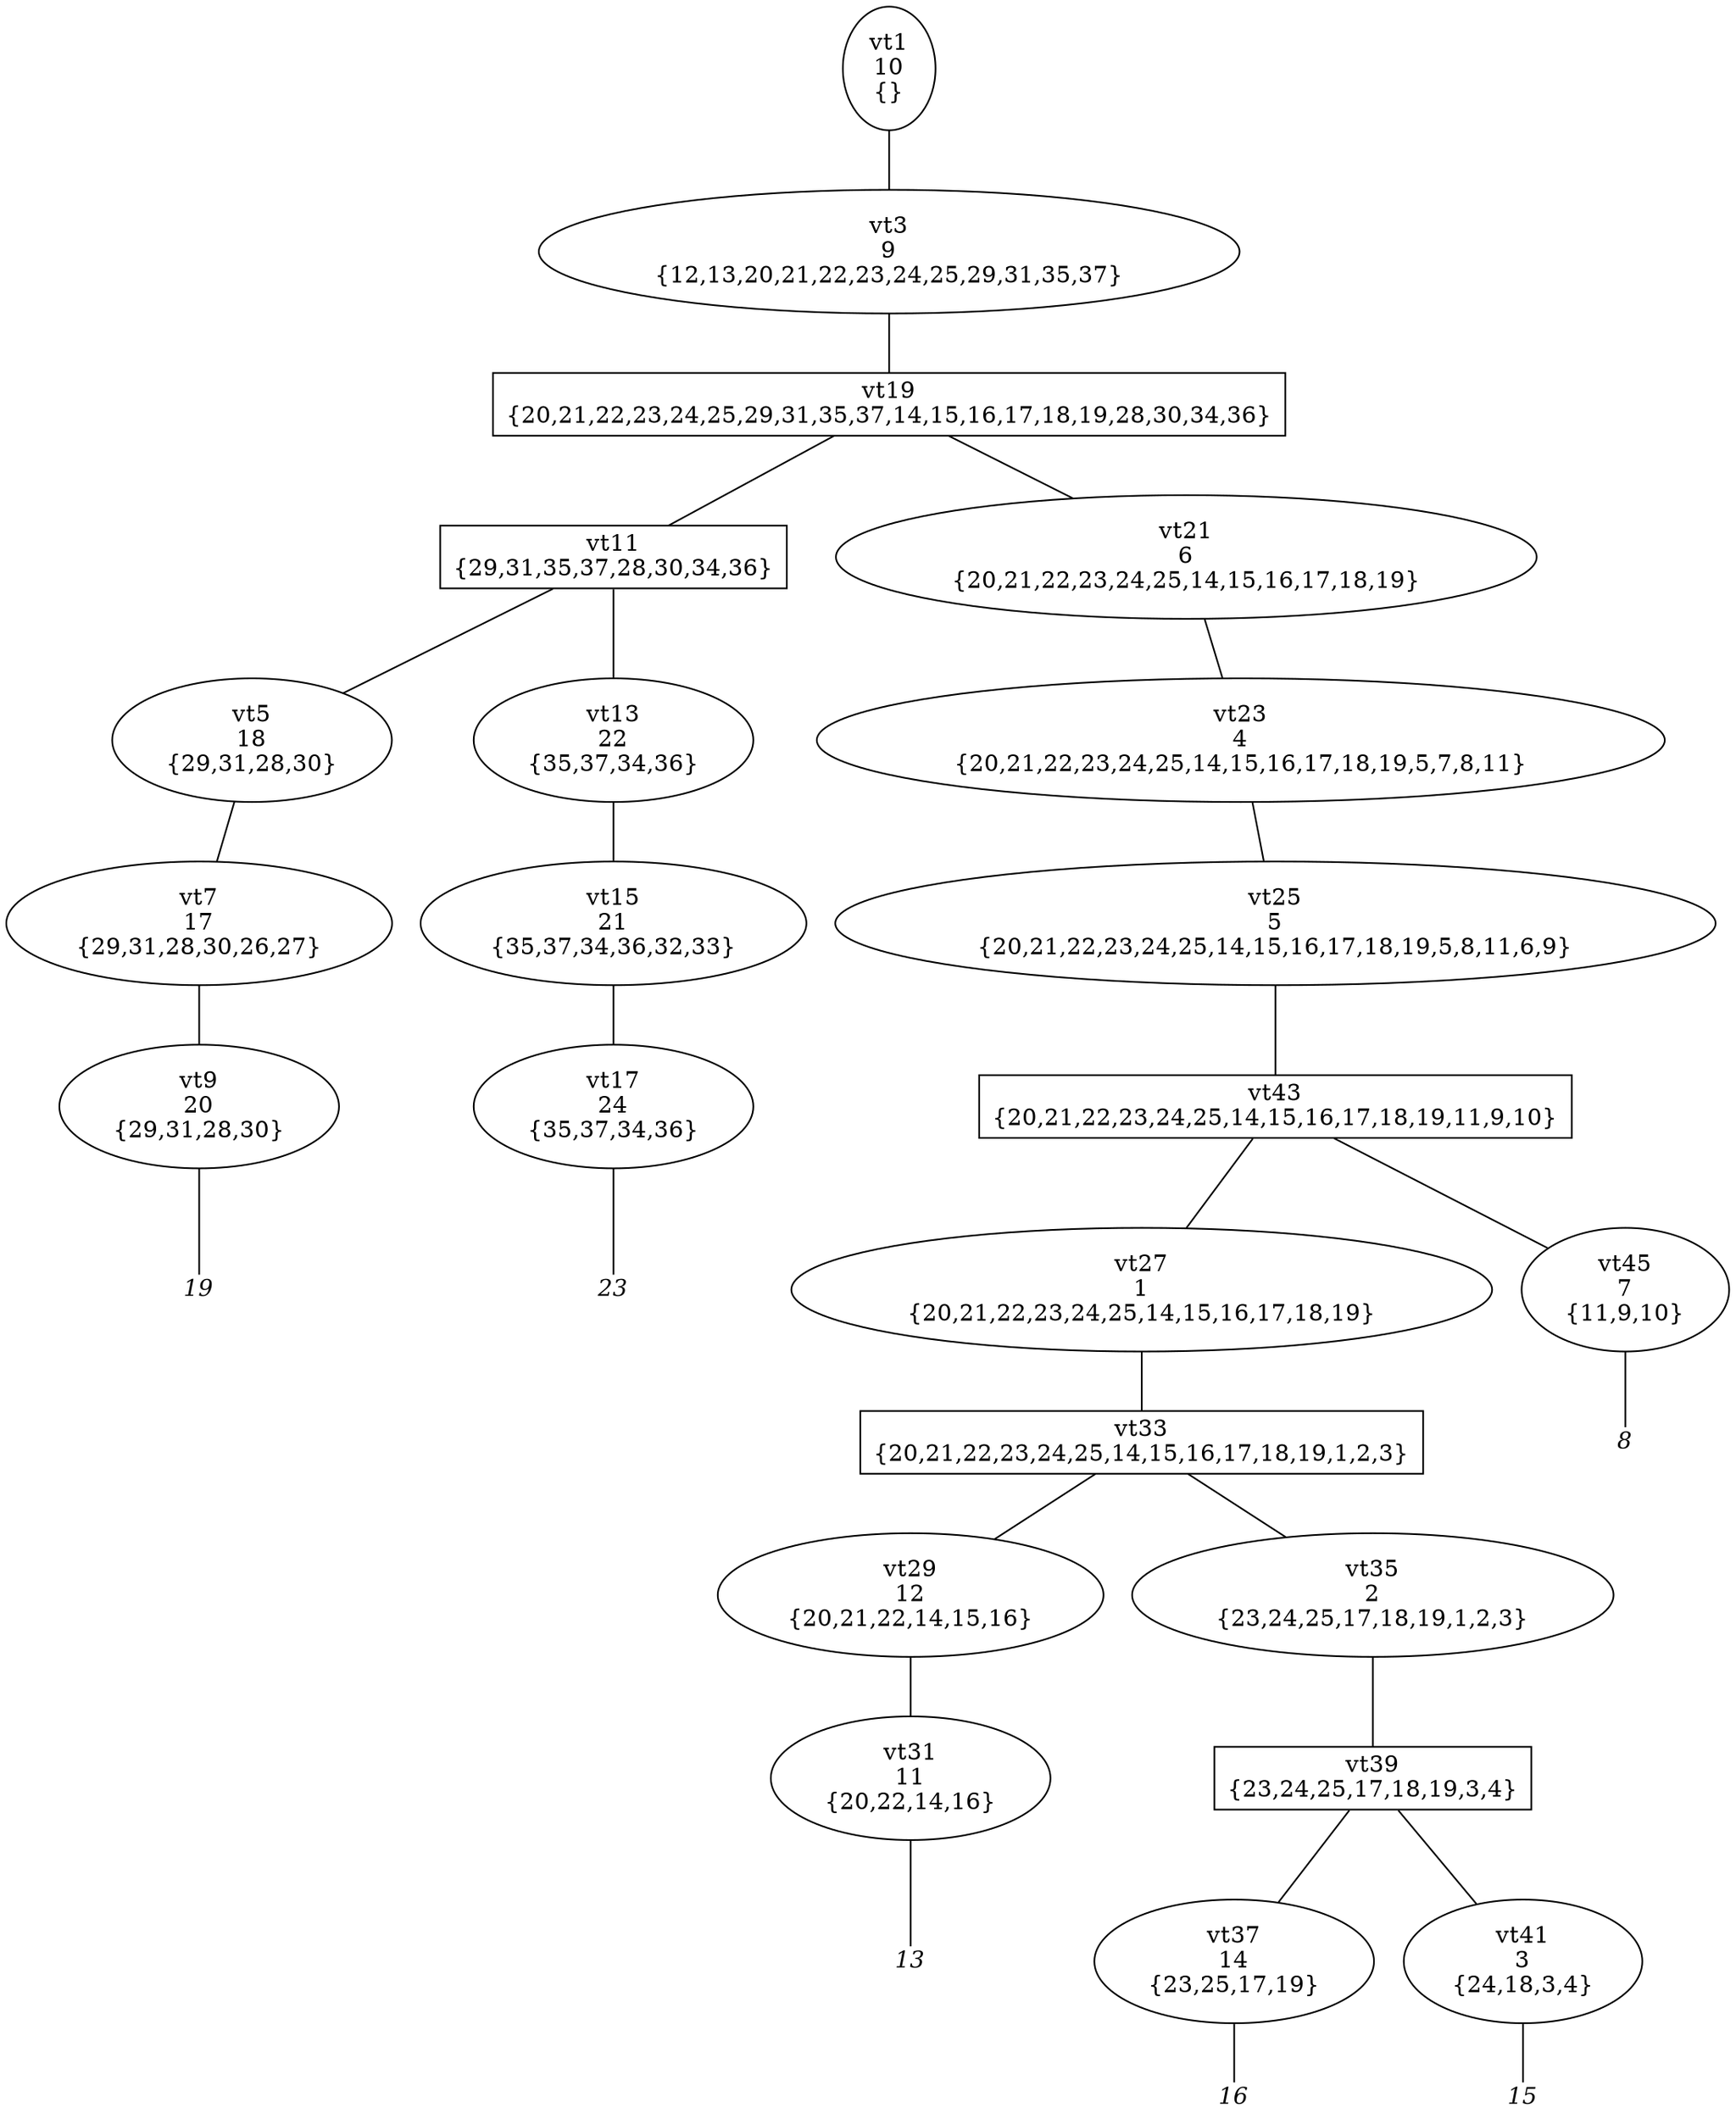 
digraph vtree {

overlap=false

n1 [label="vt1
10
{}",shape="ellipse"]; 
n3 [label="vt3
9
{12,13,20,21,22,23,24,25,29,31,35,37}",shape="ellipse"]; 
n19 [label="vt19
{20,21,22,23,24,25,29,31,35,37,14,15,16,17,18,19,28,30,34,36}",shape="box"]; 
n11 [label="vt11
{29,31,35,37,28,30,34,36}",shape="box"]; 
n5 [label="vt5
18
{29,31,28,30}",shape="ellipse"]; 
n7 [label="vt7
17
{29,31,28,30,26,27}",shape="ellipse"]; 
n9 [label="vt9
20
{29,31,28,30}",shape="ellipse"]; 
n10 [label="19",fontname="Times-Italic",fontsize=14,shape=plaintext,fixedsize=true,width=.25,height=.25]; 
n13 [label="vt13
22
{35,37,34,36}",shape="ellipse"]; 
n15 [label="vt15
21
{35,37,34,36,32,33}",shape="ellipse"]; 
n17 [label="vt17
24
{35,37,34,36}",shape="ellipse"]; 
n18 [label="23",fontname="Times-Italic",fontsize=14,shape=plaintext,fixedsize=true,width=.25,height=.25]; 
n21 [label="vt21
6
{20,21,22,23,24,25,14,15,16,17,18,19}",shape="ellipse"]; 
n23 [label="vt23
4
{20,21,22,23,24,25,14,15,16,17,18,19,5,7,8,11}",shape="ellipse"]; 
n25 [label="vt25
5
{20,21,22,23,24,25,14,15,16,17,18,19,5,8,11,6,9}",shape="ellipse"]; 
n43 [label="vt43
{20,21,22,23,24,25,14,15,16,17,18,19,11,9,10}",shape="box"]; 
n27 [label="vt27
1
{20,21,22,23,24,25,14,15,16,17,18,19}",shape="ellipse"]; 
n33 [label="vt33
{20,21,22,23,24,25,14,15,16,17,18,19,1,2,3}",shape="box"]; 
n29 [label="vt29
12
{20,21,22,14,15,16}",shape="ellipse"]; 
n31 [label="vt31
11
{20,22,14,16}",shape="ellipse"]; 
n32 [label="13",fontname="Times-Italic",fontsize=14,shape=plaintext,fixedsize=true,width=.25,height=.25]; 
n35 [label="vt35
2
{23,24,25,17,18,19,1,2,3}",shape="ellipse"]; 
n39 [label="vt39
{23,24,25,17,18,19,3,4}",shape="box"]; 
n37 [label="vt37
14
{23,25,17,19}",shape="ellipse"]; 
n38 [label="16",fontname="Times-Italic",fontsize=14,shape=plaintext,fixedsize=true,width=.25,height=.25]; 
n41 [label="vt41
3
{24,18,3,4}",shape="ellipse"]; 
n42 [label="15",fontname="Times-Italic",fontsize=14,shape=plaintext,fixedsize=true,width=.25,height=.25]; 
n45 [label="vt45
7
{11,9,10}",shape="ellipse"]; 
n46 [label="8",fontname="Times-Italic",fontsize=14,shape=plaintext,fixedsize=true,width=.25,height=.25]; 
n1->n3 [arrowhead=none];
n3->n19 [arrowhead=none];
n19->n11 [arrowhead=none];
n11->n5 [arrowhead=none];
n5->n7 [arrowhead=none];
n7->n9 [arrowhead=none];
n9->n10 [arrowhead=none];
n11->n13 [arrowhead=none];
n13->n15 [arrowhead=none];
n15->n17 [arrowhead=none];
n17->n18 [arrowhead=none];
n19->n21 [arrowhead=none];
n21->n23 [arrowhead=none];
n23->n25 [arrowhead=none];
n25->n43 [arrowhead=none];
n43->n27 [arrowhead=none];
n27->n33 [arrowhead=none];
n33->n29 [arrowhead=none];
n29->n31 [arrowhead=none];
n31->n32 [arrowhead=none];
n33->n35 [arrowhead=none];
n35->n39 [arrowhead=none];
n39->n37 [arrowhead=none];
n37->n38 [arrowhead=none];
n39->n41 [arrowhead=none];
n41->n42 [arrowhead=none];
n43->n45 [arrowhead=none];
n45->n46 [arrowhead=none];


}